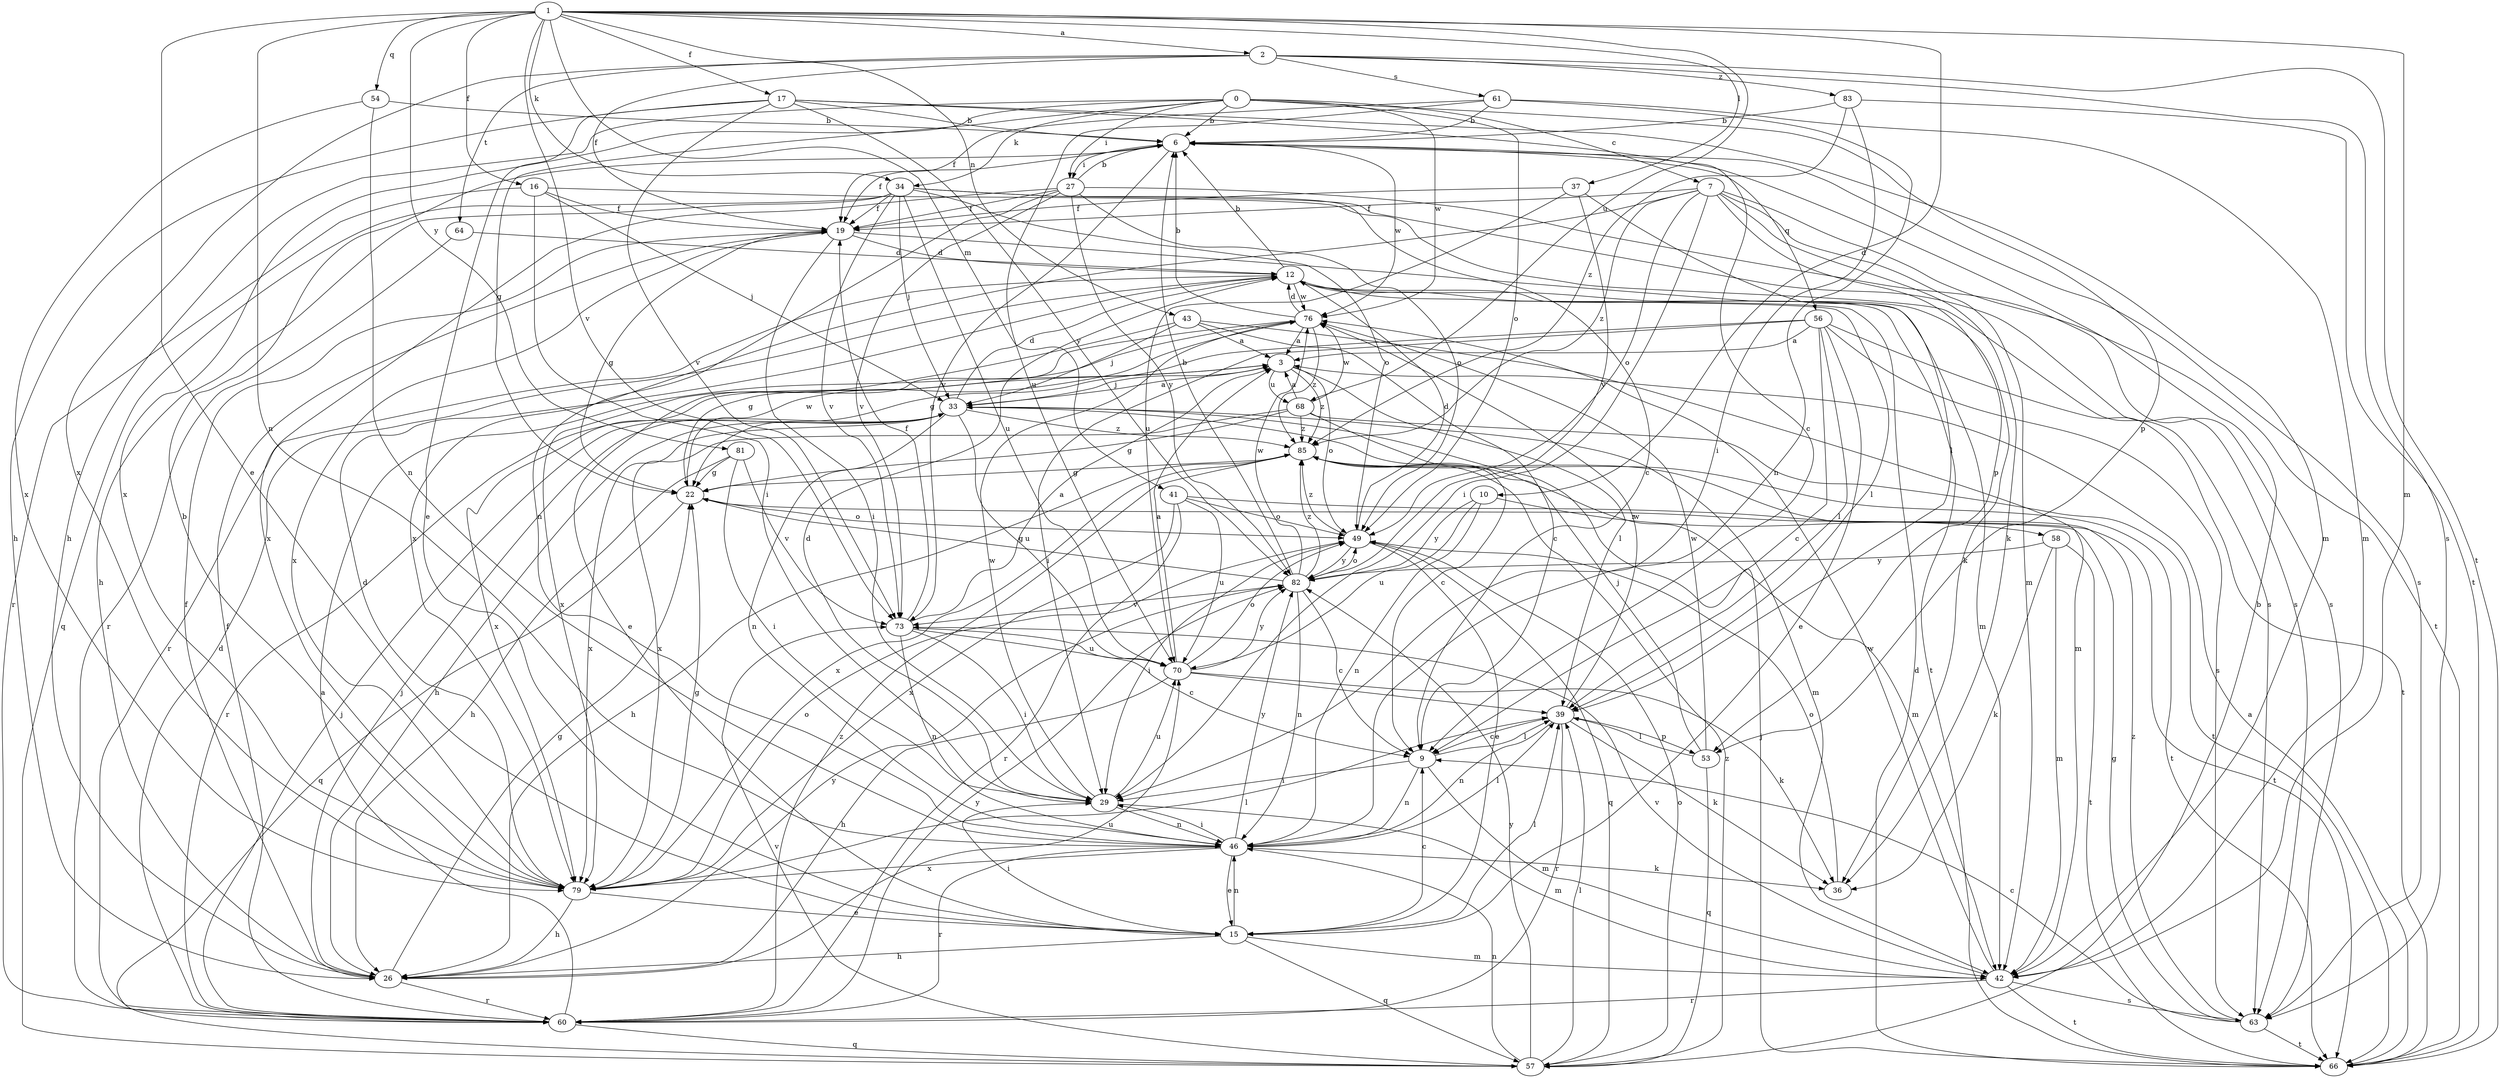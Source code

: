 strict digraph  {
0;
1;
2;
3;
6;
7;
9;
10;
12;
15;
16;
17;
19;
22;
26;
27;
29;
33;
34;
36;
37;
39;
41;
42;
43;
46;
49;
53;
54;
56;
57;
58;
60;
61;
63;
64;
66;
68;
70;
73;
76;
79;
81;
82;
83;
85;
0 -> 6  [label=b];
0 -> 7  [label=c];
0 -> 22  [label=g];
0 -> 26  [label=h];
0 -> 27  [label=i];
0 -> 34  [label=k];
0 -> 49  [label=o];
0 -> 53  [label=p];
0 -> 76  [label=w];
0 -> 79  [label=x];
1 -> 2  [label=a];
1 -> 10  [label=d];
1 -> 15  [label=e];
1 -> 16  [label=f];
1 -> 17  [label=f];
1 -> 34  [label=k];
1 -> 37  [label=l];
1 -> 41  [label=m];
1 -> 42  [label=m];
1 -> 43  [label=n];
1 -> 46  [label=n];
1 -> 54  [label=q];
1 -> 68  [label=u];
1 -> 73  [label=v];
1 -> 81  [label=y];
2 -> 19  [label=f];
2 -> 61  [label=s];
2 -> 63  [label=s];
2 -> 64  [label=t];
2 -> 66  [label=t];
2 -> 79  [label=x];
2 -> 83  [label=z];
3 -> 33  [label=j];
3 -> 39  [label=l];
3 -> 49  [label=o];
3 -> 68  [label=u];
3 -> 79  [label=x];
3 -> 85  [label=z];
6 -> 19  [label=f];
6 -> 27  [label=i];
6 -> 56  [label=q];
6 -> 63  [label=s];
6 -> 73  [label=v];
6 -> 76  [label=w];
7 -> 19  [label=f];
7 -> 29  [label=i];
7 -> 36  [label=k];
7 -> 42  [label=m];
7 -> 49  [label=o];
7 -> 53  [label=p];
7 -> 66  [label=t];
7 -> 79  [label=x];
7 -> 85  [label=z];
9 -> 29  [label=i];
9 -> 39  [label=l];
9 -> 42  [label=m];
9 -> 46  [label=n];
10 -> 46  [label=n];
10 -> 58  [label=r];
10 -> 70  [label=u];
10 -> 82  [label=y];
12 -> 6  [label=b];
12 -> 39  [label=l];
12 -> 42  [label=m];
12 -> 60  [label=r];
12 -> 66  [label=t];
12 -> 76  [label=w];
15 -> 9  [label=c];
15 -> 26  [label=h];
15 -> 29  [label=i];
15 -> 39  [label=l];
15 -> 42  [label=m];
15 -> 46  [label=n];
15 -> 57  [label=q];
16 -> 19  [label=f];
16 -> 29  [label=i];
16 -> 33  [label=j];
16 -> 60  [label=r];
16 -> 63  [label=s];
17 -> 6  [label=b];
17 -> 9  [label=c];
17 -> 15  [label=e];
17 -> 26  [label=h];
17 -> 42  [label=m];
17 -> 73  [label=v];
17 -> 82  [label=y];
19 -> 12  [label=d];
19 -> 22  [label=g];
19 -> 29  [label=i];
19 -> 36  [label=k];
19 -> 79  [label=x];
22 -> 49  [label=o];
22 -> 57  [label=q];
22 -> 76  [label=w];
26 -> 19  [label=f];
26 -> 22  [label=g];
26 -> 33  [label=j];
26 -> 60  [label=r];
26 -> 70  [label=u];
26 -> 82  [label=y];
27 -> 6  [label=b];
27 -> 19  [label=f];
27 -> 46  [label=n];
27 -> 49  [label=o];
27 -> 63  [label=s];
27 -> 73  [label=v];
27 -> 79  [label=x];
27 -> 82  [label=y];
29 -> 12  [label=d];
29 -> 42  [label=m];
29 -> 46  [label=n];
29 -> 70  [label=u];
29 -> 76  [label=w];
33 -> 3  [label=a];
33 -> 12  [label=d];
33 -> 26  [label=h];
33 -> 42  [label=m];
33 -> 46  [label=n];
33 -> 60  [label=r];
33 -> 70  [label=u];
33 -> 79  [label=x];
33 -> 85  [label=z];
34 -> 9  [label=c];
34 -> 19  [label=f];
34 -> 26  [label=h];
34 -> 33  [label=j];
34 -> 49  [label=o];
34 -> 57  [label=q];
34 -> 63  [label=s];
34 -> 70  [label=u];
34 -> 73  [label=v];
36 -> 49  [label=o];
37 -> 19  [label=f];
37 -> 39  [label=l];
37 -> 70  [label=u];
37 -> 82  [label=y];
39 -> 9  [label=c];
39 -> 36  [label=k];
39 -> 46  [label=n];
39 -> 53  [label=p];
39 -> 60  [label=r];
39 -> 76  [label=w];
41 -> 49  [label=o];
41 -> 60  [label=r];
41 -> 66  [label=t];
41 -> 70  [label=u];
41 -> 79  [label=x];
42 -> 60  [label=r];
42 -> 63  [label=s];
42 -> 66  [label=t];
42 -> 73  [label=v];
42 -> 76  [label=w];
43 -> 3  [label=a];
43 -> 9  [label=c];
43 -> 33  [label=j];
43 -> 42  [label=m];
43 -> 79  [label=x];
46 -> 15  [label=e];
46 -> 29  [label=i];
46 -> 36  [label=k];
46 -> 39  [label=l];
46 -> 60  [label=r];
46 -> 79  [label=x];
46 -> 82  [label=y];
49 -> 12  [label=d];
49 -> 15  [label=e];
49 -> 29  [label=i];
49 -> 57  [label=q];
49 -> 82  [label=y];
49 -> 85  [label=z];
53 -> 33  [label=j];
53 -> 39  [label=l];
53 -> 57  [label=q];
53 -> 76  [label=w];
54 -> 6  [label=b];
54 -> 46  [label=n];
54 -> 79  [label=x];
56 -> 3  [label=a];
56 -> 9  [label=c];
56 -> 15  [label=e];
56 -> 22  [label=g];
56 -> 29  [label=i];
56 -> 39  [label=l];
56 -> 63  [label=s];
56 -> 66  [label=t];
57 -> 6  [label=b];
57 -> 39  [label=l];
57 -> 46  [label=n];
57 -> 49  [label=o];
57 -> 73  [label=v];
57 -> 82  [label=y];
57 -> 85  [label=z];
58 -> 36  [label=k];
58 -> 42  [label=m];
58 -> 66  [label=t];
58 -> 82  [label=y];
60 -> 3  [label=a];
60 -> 12  [label=d];
60 -> 19  [label=f];
60 -> 33  [label=j];
60 -> 57  [label=q];
60 -> 82  [label=y];
60 -> 85  [label=z];
61 -> 6  [label=b];
61 -> 19  [label=f];
61 -> 42  [label=m];
61 -> 46  [label=n];
61 -> 70  [label=u];
63 -> 9  [label=c];
63 -> 22  [label=g];
63 -> 66  [label=t];
63 -> 85  [label=z];
64 -> 12  [label=d];
64 -> 60  [label=r];
66 -> 3  [label=a];
66 -> 12  [label=d];
66 -> 33  [label=j];
68 -> 3  [label=a];
68 -> 9  [label=c];
68 -> 22  [label=g];
68 -> 66  [label=t];
68 -> 76  [label=w];
68 -> 79  [label=x];
68 -> 85  [label=z];
70 -> 3  [label=a];
70 -> 26  [label=h];
70 -> 36  [label=k];
70 -> 39  [label=l];
70 -> 49  [label=o];
70 -> 82  [label=y];
73 -> 3  [label=a];
73 -> 9  [label=c];
73 -> 19  [label=f];
73 -> 29  [label=i];
73 -> 46  [label=n];
73 -> 70  [label=u];
76 -> 3  [label=a];
76 -> 6  [label=b];
76 -> 12  [label=d];
76 -> 15  [label=e];
76 -> 22  [label=g];
76 -> 85  [label=z];
79 -> 6  [label=b];
79 -> 12  [label=d];
79 -> 15  [label=e];
79 -> 22  [label=g];
79 -> 26  [label=h];
79 -> 39  [label=l];
79 -> 49  [label=o];
81 -> 22  [label=g];
81 -> 26  [label=h];
81 -> 29  [label=i];
81 -> 73  [label=v];
82 -> 6  [label=b];
82 -> 9  [label=c];
82 -> 22  [label=g];
82 -> 46  [label=n];
82 -> 49  [label=o];
82 -> 73  [label=v];
82 -> 76  [label=w];
82 -> 85  [label=z];
83 -> 6  [label=b];
83 -> 29  [label=i];
83 -> 66  [label=t];
83 -> 85  [label=z];
85 -> 22  [label=g];
85 -> 26  [label=h];
85 -> 42  [label=m];
85 -> 66  [label=t];
85 -> 79  [label=x];
}
